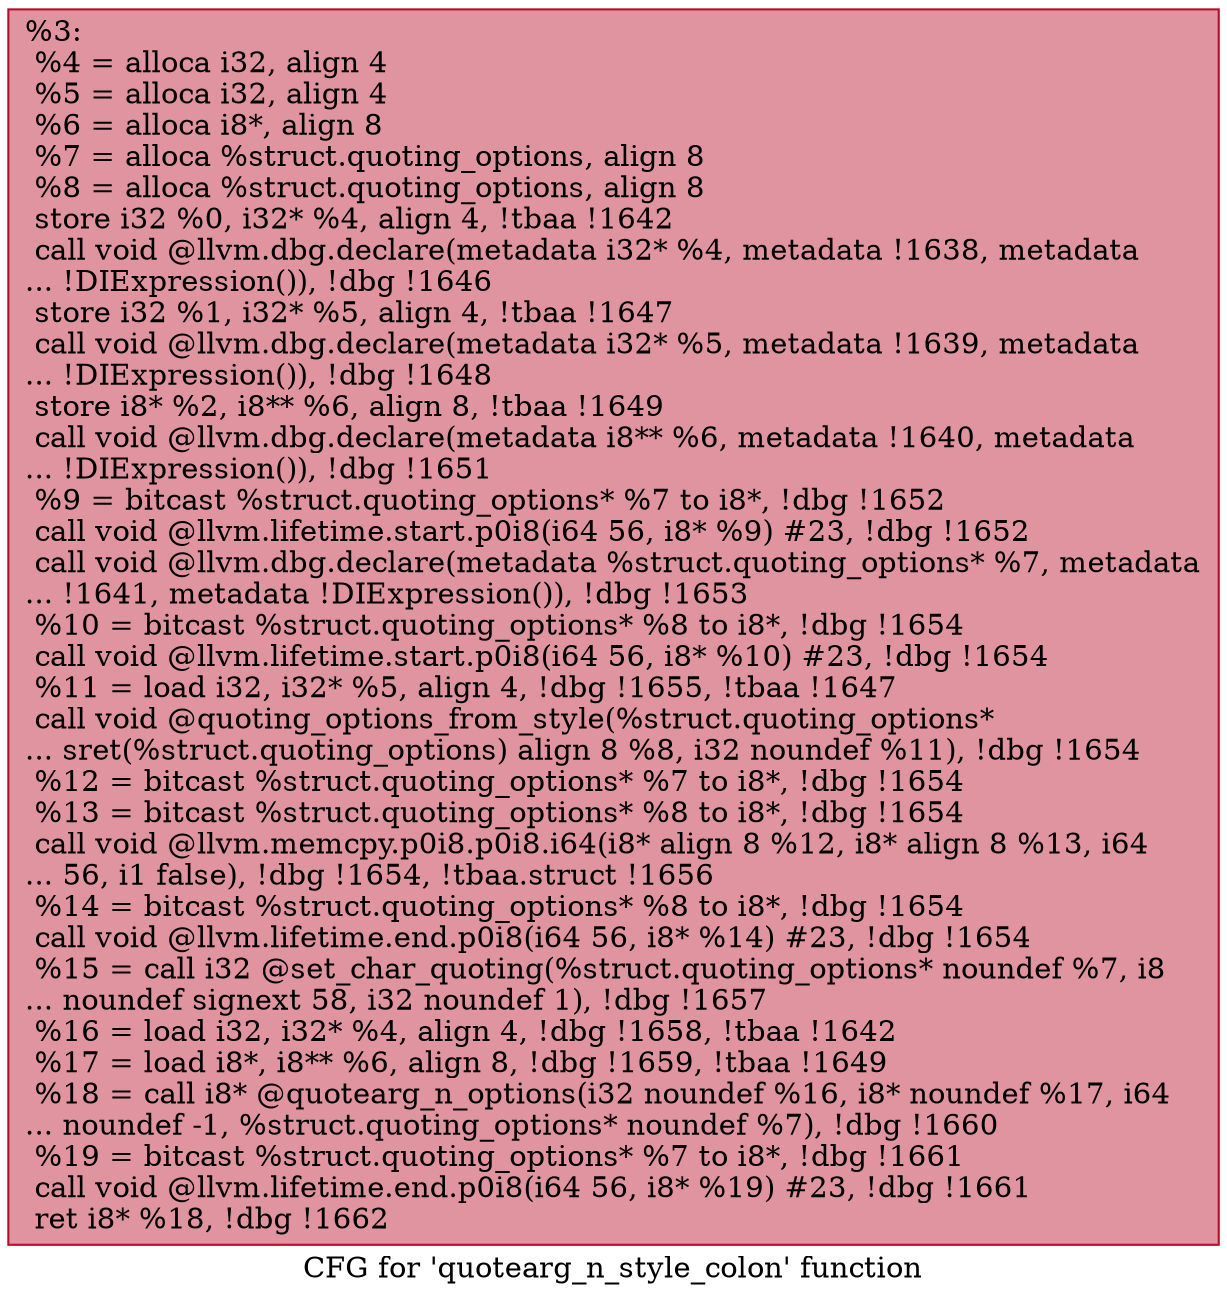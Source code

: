 digraph "CFG for 'quotearg_n_style_colon' function" {
	label="CFG for 'quotearg_n_style_colon' function";

	Node0x1838ed0 [shape=record,color="#b70d28ff", style=filled, fillcolor="#b70d2870",label="{%3:\l  %4 = alloca i32, align 4\l  %5 = alloca i32, align 4\l  %6 = alloca i8*, align 8\l  %7 = alloca %struct.quoting_options, align 8\l  %8 = alloca %struct.quoting_options, align 8\l  store i32 %0, i32* %4, align 4, !tbaa !1642\l  call void @llvm.dbg.declare(metadata i32* %4, metadata !1638, metadata\l... !DIExpression()), !dbg !1646\l  store i32 %1, i32* %5, align 4, !tbaa !1647\l  call void @llvm.dbg.declare(metadata i32* %5, metadata !1639, metadata\l... !DIExpression()), !dbg !1648\l  store i8* %2, i8** %6, align 8, !tbaa !1649\l  call void @llvm.dbg.declare(metadata i8** %6, metadata !1640, metadata\l... !DIExpression()), !dbg !1651\l  %9 = bitcast %struct.quoting_options* %7 to i8*, !dbg !1652\l  call void @llvm.lifetime.start.p0i8(i64 56, i8* %9) #23, !dbg !1652\l  call void @llvm.dbg.declare(metadata %struct.quoting_options* %7, metadata\l... !1641, metadata !DIExpression()), !dbg !1653\l  %10 = bitcast %struct.quoting_options* %8 to i8*, !dbg !1654\l  call void @llvm.lifetime.start.p0i8(i64 56, i8* %10) #23, !dbg !1654\l  %11 = load i32, i32* %5, align 4, !dbg !1655, !tbaa !1647\l  call void @quoting_options_from_style(%struct.quoting_options*\l... sret(%struct.quoting_options) align 8 %8, i32 noundef %11), !dbg !1654\l  %12 = bitcast %struct.quoting_options* %7 to i8*, !dbg !1654\l  %13 = bitcast %struct.quoting_options* %8 to i8*, !dbg !1654\l  call void @llvm.memcpy.p0i8.p0i8.i64(i8* align 8 %12, i8* align 8 %13, i64\l... 56, i1 false), !dbg !1654, !tbaa.struct !1656\l  %14 = bitcast %struct.quoting_options* %8 to i8*, !dbg !1654\l  call void @llvm.lifetime.end.p0i8(i64 56, i8* %14) #23, !dbg !1654\l  %15 = call i32 @set_char_quoting(%struct.quoting_options* noundef %7, i8\l... noundef signext 58, i32 noundef 1), !dbg !1657\l  %16 = load i32, i32* %4, align 4, !dbg !1658, !tbaa !1642\l  %17 = load i8*, i8** %6, align 8, !dbg !1659, !tbaa !1649\l  %18 = call i8* @quotearg_n_options(i32 noundef %16, i8* noundef %17, i64\l... noundef -1, %struct.quoting_options* noundef %7), !dbg !1660\l  %19 = bitcast %struct.quoting_options* %7 to i8*, !dbg !1661\l  call void @llvm.lifetime.end.p0i8(i64 56, i8* %19) #23, !dbg !1661\l  ret i8* %18, !dbg !1662\l}"];
}
